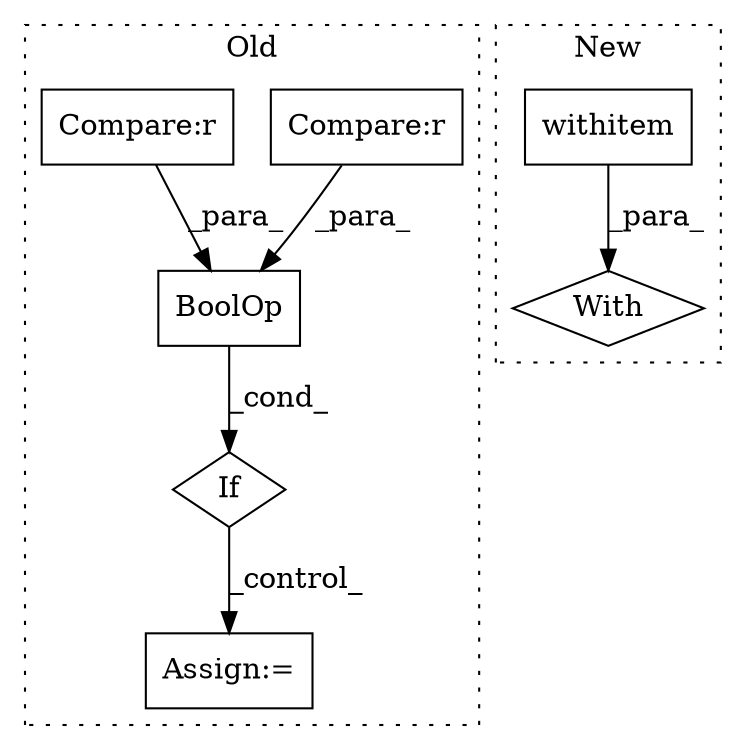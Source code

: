 digraph G {
subgraph cluster0 {
1 [label="BoolOp" a="72" s="10747" l="79" shape="box"];
4 [label="Compare:r" a="40" s="10781" l="45" shape="box"];
5 [label="If" a="96" s="10744" l="3" shape="diamond"];
6 [label="Assign:=" a="68" s="10845" l="3" shape="box"];
7 [label="Compare:r" a="40" s="10747" l="29" shape="box"];
label = "Old";
style="dotted";
}
subgraph cluster1 {
2 [label="withitem" a="49" s="18178" l="4" shape="box"];
3 [label="With" a="39" s="18173,18182" l="5,88" shape="diamond"];
label = "New";
style="dotted";
}
1 -> 5 [label="_cond_"];
2 -> 3 [label="_para_"];
4 -> 1 [label="_para_"];
5 -> 6 [label="_control_"];
7 -> 1 [label="_para_"];
}